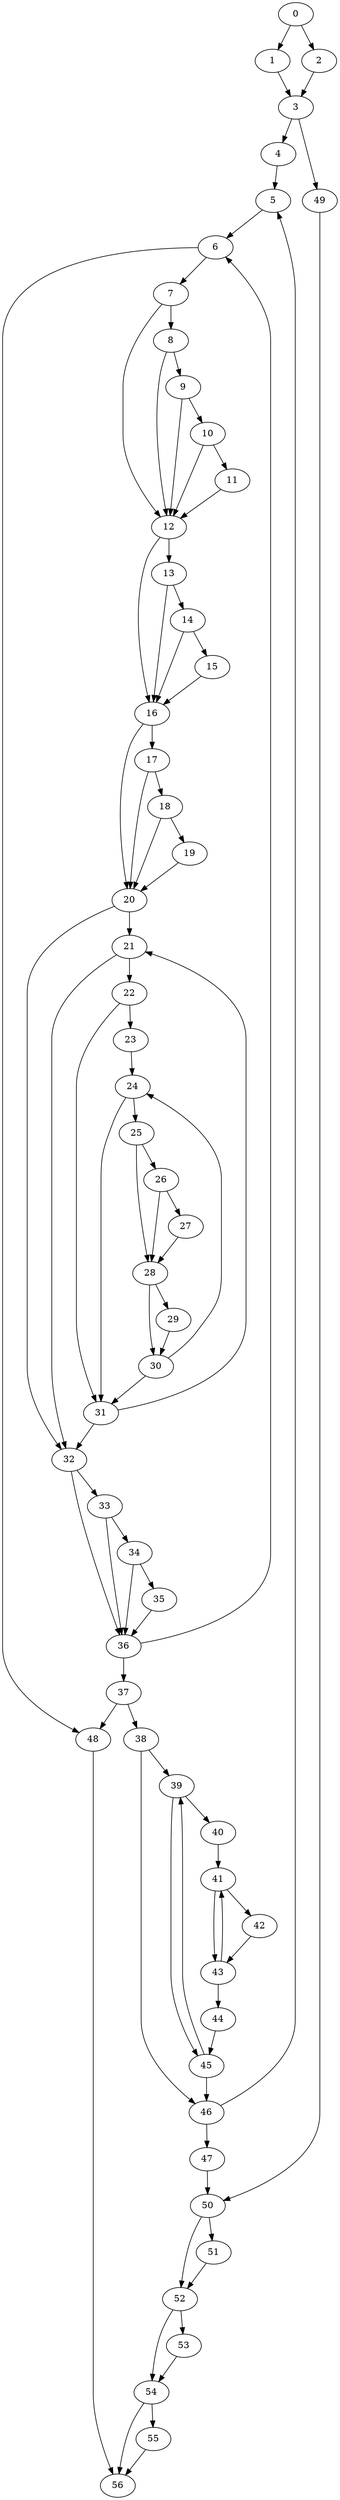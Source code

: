 digraph {
	0
	1
	2
	3
	4
	5
	6
	7
	8
	9
	10
	11
	12
	13
	14
	15
	16
	17
	18
	19
	20
	21
	22
	23
	24
	25
	26
	27
	28
	29
	30
	31
	32
	33
	34
	35
	36
	37
	38
	39
	40
	41
	42
	43
	44
	45
	46
	47
	48
	49
	50
	51
	52
	53
	54
	55
	56
	12 -> 16
	13 -> 16
	14 -> 16
	15 -> 16
	18 -> 19
	36 -> 37
	50 -> 51
	7 -> 8
	22 -> 23
	47 -> 50
	49 -> 50
	28 -> 30
	29 -> 30
	24 -> 31
	30 -> 31
	22 -> 31
	52 -> 54
	53 -> 54
	1 -> 3
	2 -> 3
	32 -> 33
	12 -> 13
	25 -> 26
	28 -> 29
	8 -> 9
	17 -> 18
	16 -> 20
	17 -> 20
	18 -> 20
	19 -> 20
	41 -> 43
	42 -> 43
	24 -> 25
	26 -> 27
	33 -> 34
	13 -> 14
	34 -> 35
	6 -> 48
	37 -> 48
	35 -> 36
	32 -> 36
	33 -> 36
	34 -> 36
	48 -> 56
	54 -> 56
	55 -> 56
	14 -> 15
	43 -> 44
	10 -> 11
	20 -> 21
	31 -> 21
	46 -> 47
	54 -> 55
	3 -> 4
	9 -> 10
	27 -> 28
	25 -> 28
	26 -> 28
	23 -> 24
	30 -> 24
	7 -> 12
	8 -> 12
	9 -> 12
	10 -> 12
	11 -> 12
	16 -> 17
	21 -> 22
	31 -> 32
	20 -> 32
	21 -> 32
	38 -> 39
	45 -> 39
	36 -> 6
	5 -> 6
	6 -> 7
	39 -> 45
	44 -> 45
	3 -> 49
	39 -> 40
	41 -> 42
	50 -> 52
	51 -> 52
	0 -> 2
	46 -> 5
	4 -> 5
	37 -> 38
	52 -> 53
	0 -> 1
	40 -> 41
	43 -> 41
	38 -> 46
	45 -> 46
}
